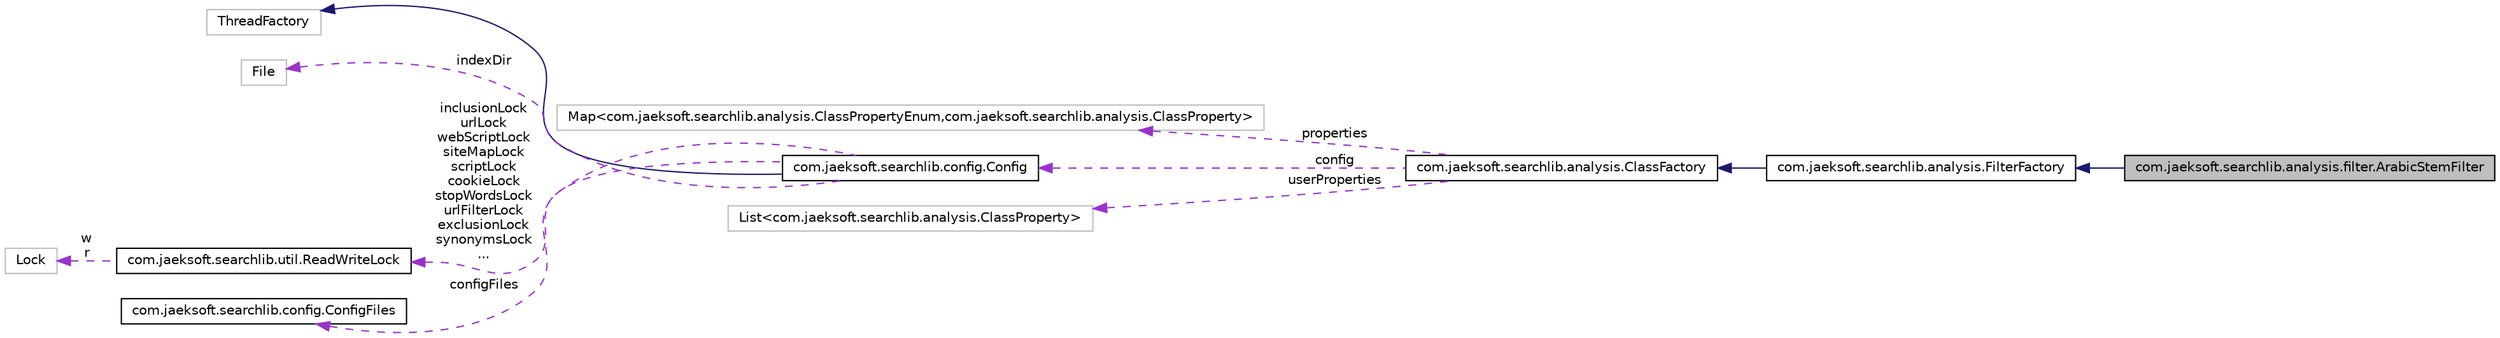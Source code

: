 digraph"com.jaeksoft.searchlib.analysis.filter.ArabicStemFilter"
{
edge[fontname="Helvetica",fontsize="10",labelfontname="Helvetica",labelfontsize="10"];
node[fontname="Helvetica",fontsize="10",shape=record];
rankdir="LR";
Node1[label="com.jaeksoft.searchlib.analysis.filter.ArabicStemFilter",height=0.2,width=0.4,color="black",fillcolor="grey75",style="filled",fontcolor="black"];
Node2->Node1[dir="back",color="midnightblue",fontsize="10",style="solid",fontname="Helvetica"];
Node2[label="com.jaeksoft.searchlib.analysis.FilterFactory",height=0.2,width=0.4,color="black",fillcolor="white",style="filled",URL="$classcom_1_1jaeksoft_1_1searchlib_1_1analysis_1_1_filter_factory.html"];
Node3->Node2[dir="back",color="midnightblue",fontsize="10",style="solid",fontname="Helvetica"];
Node3[label="com.jaeksoft.searchlib.analysis.ClassFactory",height=0.2,width=0.4,color="black",fillcolor="white",style="filled",URL="$classcom_1_1jaeksoft_1_1searchlib_1_1analysis_1_1_class_factory.html"];
Node4->Node3[dir="back",color="darkorchid3",fontsize="10",style="dashed",label="properties",fontname="Helvetica"];
Node4[label="Map\<com.jaeksoft.searchlib.analysis.ClassPropertyEnum,com.jaeksoft.searchlib.analysis.ClassProperty\>",height=0.2,width=0.4,color="grey75",fillcolor="white",style="filled"];
Node5->Node3[dir="back",color="darkorchid3",fontsize="10",style="dashed",label="config",fontname="Helvetica"];
Node5[label="com.jaeksoft.searchlib.config.Config",height=0.2,width=0.4,color="black",fillcolor="white",style="filled",URL="$classcom_1_1jaeksoft_1_1searchlib_1_1config_1_1_config.html"];
Node6->Node5[dir="back",color="midnightblue",fontsize="10",style="solid",fontname="Helvetica"];
Node6[label="ThreadFactory",height=0.2,width=0.4,color="grey75",fillcolor="white",style="filled"];
Node7->Node5[dir="back",color="darkorchid3",fontsize="10",style="dashed",label="indexDir",fontname="Helvetica"];
Node7[label="File",height=0.2,width=0.4,color="grey75",fillcolor="white",style="filled"];
Node8->Node5[dir="back",color="darkorchid3",fontsize="10",style="dashed",label="inclusionLock\nurlLock\nwebScriptLock\nsiteMapLock\nscriptLock\ncookieLock\nstopWordsLock\nurlFilterLock\nexclusionLock\nsynonymsLock\n...",fontname="Helvetica"];
Node8[label="com.jaeksoft.searchlib.util.ReadWriteLock",height=0.2,width=0.4,color="black",fillcolor="white",style="filled",URL="$classcom_1_1jaeksoft_1_1searchlib_1_1util_1_1_read_write_lock.html"];
Node9->Node8[dir="back",color="darkorchid3",fontsize="10",style="dashed",label="w\nr",fontname="Helvetica"];
Node9[label="Lock",height=0.2,width=0.4,color="grey75",fillcolor="white",style="filled"];
Node10->Node5[dir="back",color="darkorchid3",fontsize="10",style="dashed",label="configFiles",fontname="Helvetica"];
Node10[label="com.jaeksoft.searchlib.config.ConfigFiles",height=0.2,width=0.4,color="black",fillcolor="white",style="filled",URL="$classcom_1_1jaeksoft_1_1searchlib_1_1config_1_1_config_files.html"];
Node11->Node3[dir="back",color="darkorchid3",fontsize="10",style="dashed",label="userProperties",fontname="Helvetica"];
Node11[label="List\<com.jaeksoft.searchlib.analysis.ClassProperty\>",height=0.2,width=0.4,color="grey75",fillcolor="white",style="filled"];
}

